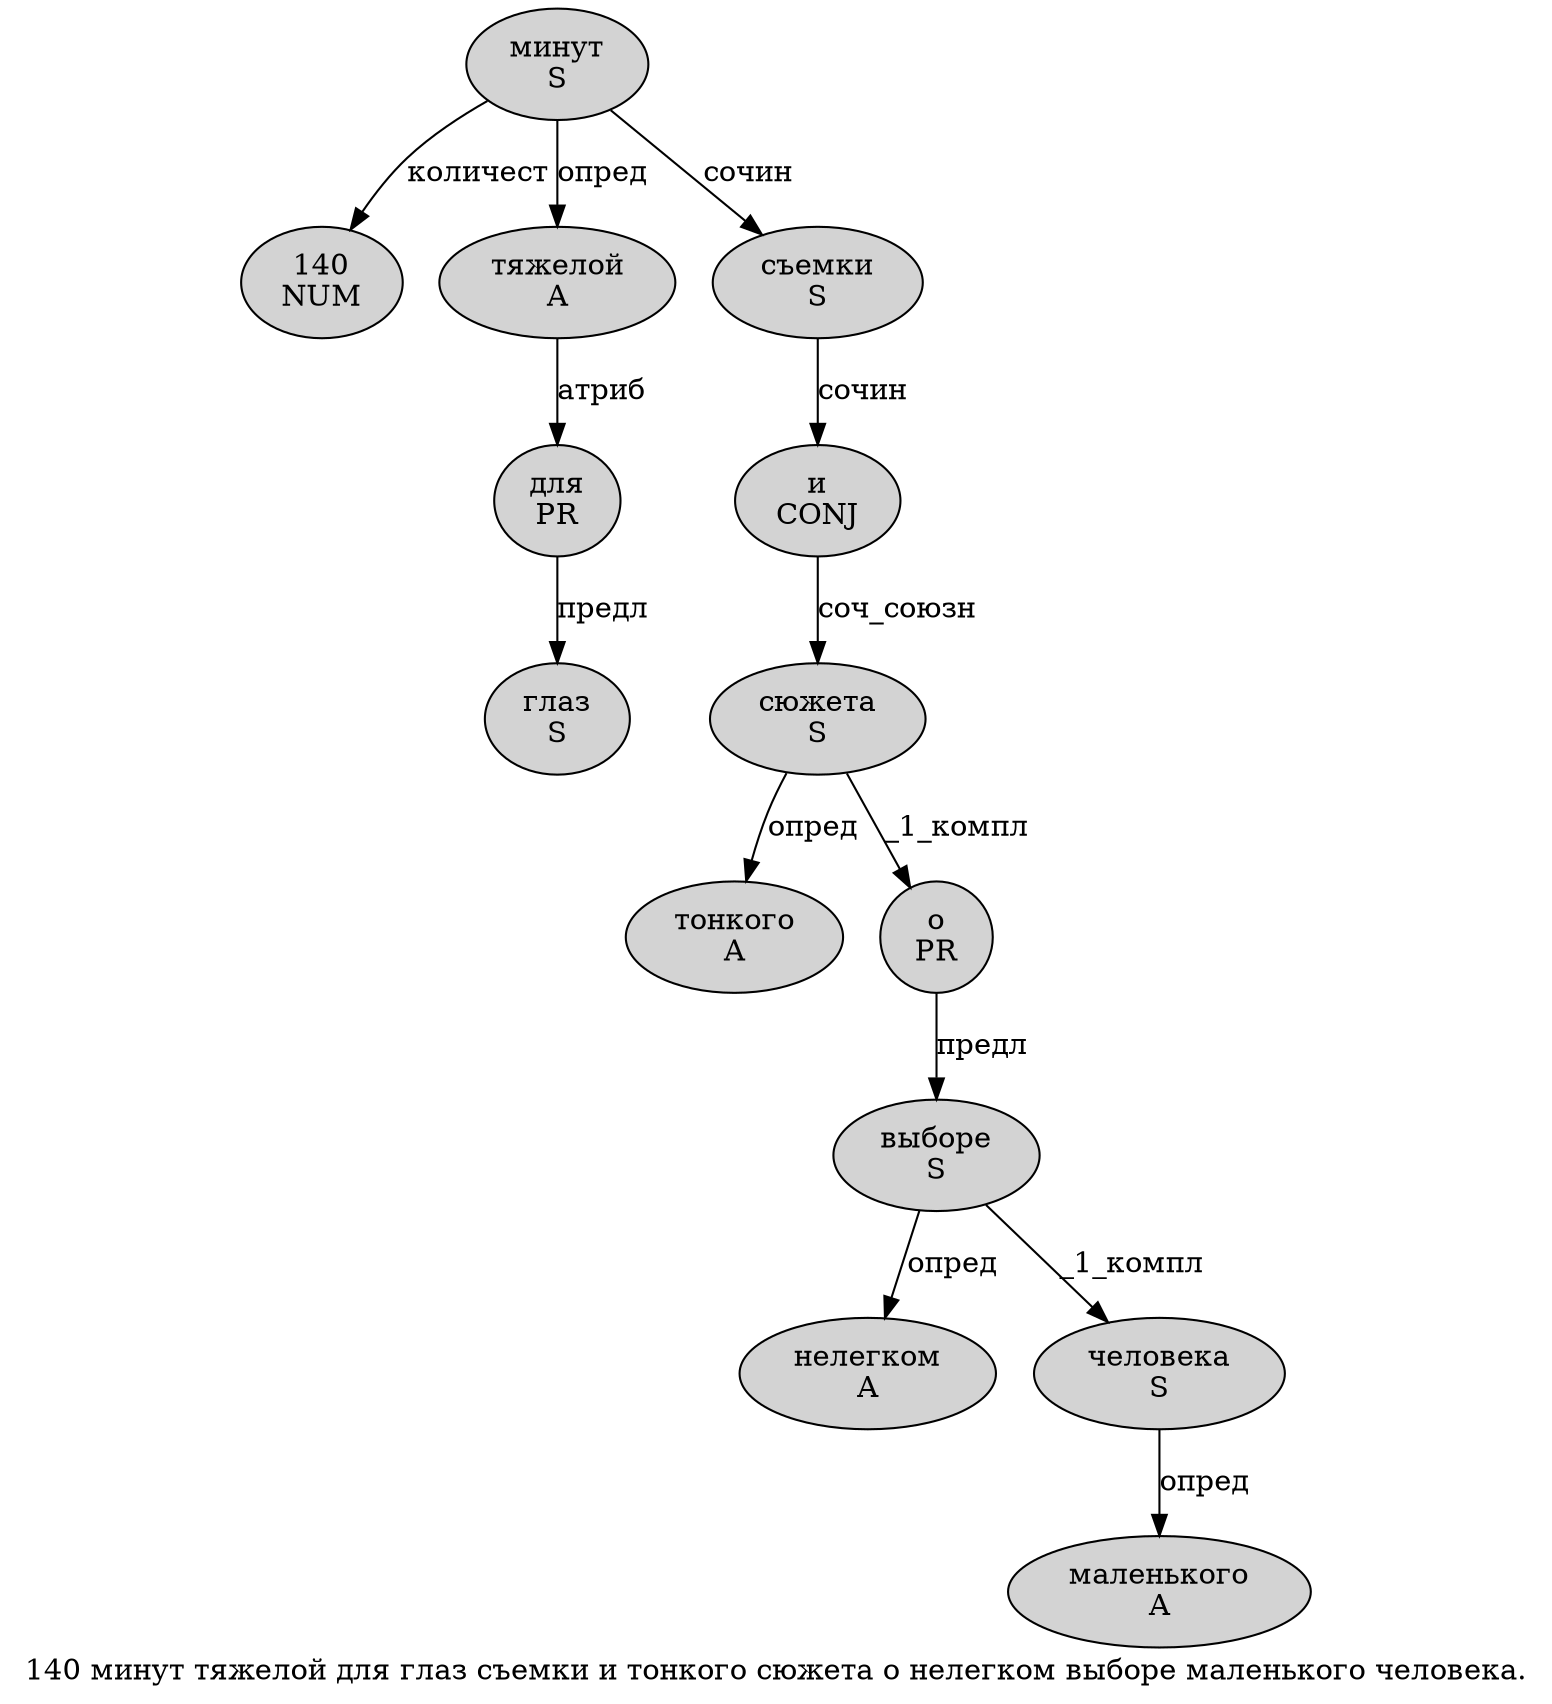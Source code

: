 digraph SENTENCE_1656 {
	graph [label="140 минут тяжелой для глаз съемки и тонкого сюжета о нелегком выборе маленького человека."]
	node [style=filled]
		0 [label="140
NUM" color="" fillcolor=lightgray penwidth=1 shape=ellipse]
		1 [label="минут
S" color="" fillcolor=lightgray penwidth=1 shape=ellipse]
		2 [label="тяжелой
A" color="" fillcolor=lightgray penwidth=1 shape=ellipse]
		3 [label="для
PR" color="" fillcolor=lightgray penwidth=1 shape=ellipse]
		4 [label="глаз
S" color="" fillcolor=lightgray penwidth=1 shape=ellipse]
		5 [label="съемки
S" color="" fillcolor=lightgray penwidth=1 shape=ellipse]
		6 [label="и
CONJ" color="" fillcolor=lightgray penwidth=1 shape=ellipse]
		7 [label="тонкого
A" color="" fillcolor=lightgray penwidth=1 shape=ellipse]
		8 [label="сюжета
S" color="" fillcolor=lightgray penwidth=1 shape=ellipse]
		9 [label="о
PR" color="" fillcolor=lightgray penwidth=1 shape=ellipse]
		10 [label="нелегком
A" color="" fillcolor=lightgray penwidth=1 shape=ellipse]
		11 [label="выборе
S" color="" fillcolor=lightgray penwidth=1 shape=ellipse]
		12 [label="маленького
A" color="" fillcolor=lightgray penwidth=1 shape=ellipse]
		13 [label="человека
S" color="" fillcolor=lightgray penwidth=1 shape=ellipse]
			11 -> 10 [label="опред"]
			11 -> 13 [label="_1_компл"]
			9 -> 11 [label="предл"]
			5 -> 6 [label="сочин"]
			8 -> 7 [label="опред"]
			8 -> 9 [label="_1_компл"]
			13 -> 12 [label="опред"]
			6 -> 8 [label="соч_союзн"]
			3 -> 4 [label="предл"]
			2 -> 3 [label="атриб"]
			1 -> 0 [label="количест"]
			1 -> 2 [label="опред"]
			1 -> 5 [label="сочин"]
}